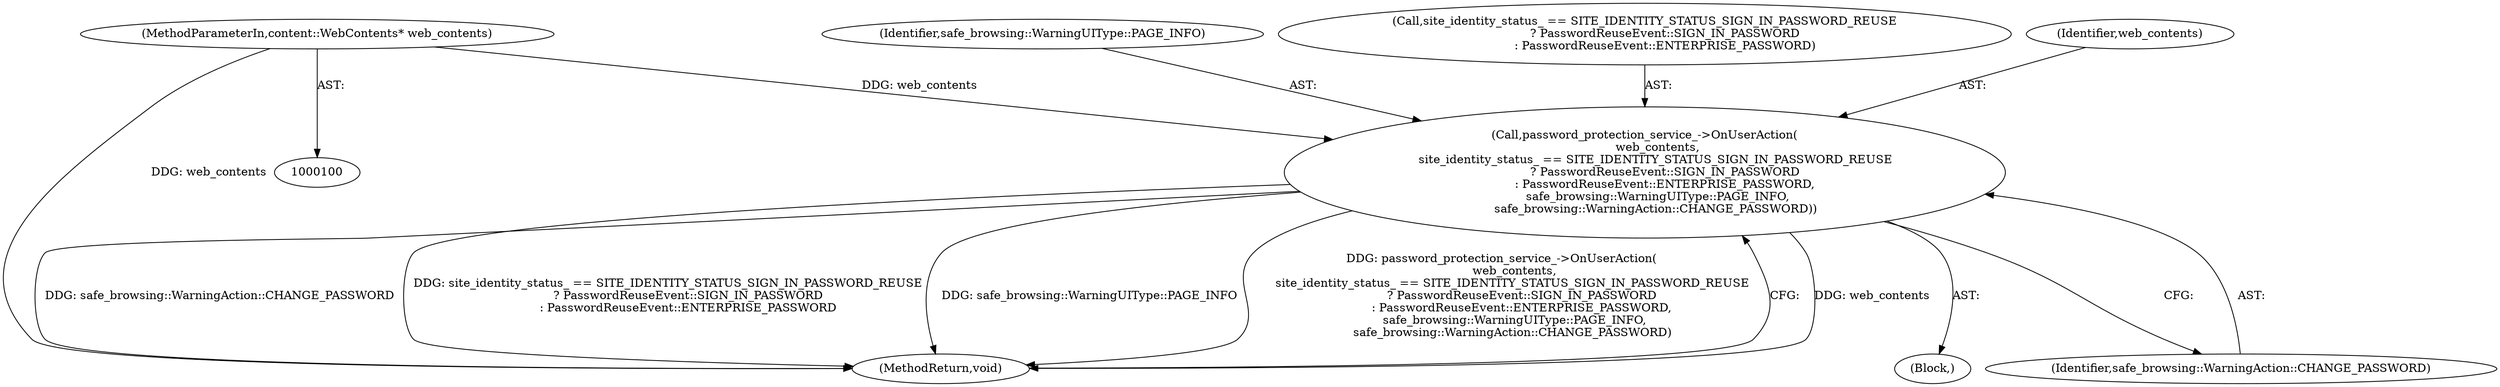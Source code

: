 digraph "0_Chrome_7cde8513c12a6e8ec5d1d1eb1cfd078d9adad3ef_1@pointer" {
"1000101" [label="(MethodParameterIn,content::WebContents* web_contents)"];
"1000113" [label="(Call,password_protection_service_->OnUserAction(\n       web_contents,\n      site_identity_status_ == SITE_IDENTITY_STATUS_SIGN_IN_PASSWORD_REUSE\n           ? PasswordReuseEvent::SIGN_IN_PASSWORD\n           : PasswordReuseEvent::ENTERPRISE_PASSWORD,\n       safe_browsing::WarningUIType::PAGE_INFO,\n      safe_browsing::WarningAction::CHANGE_PASSWORD))"];
"1000121" [label="(Identifier,safe_browsing::WarningUIType::PAGE_INFO)"];
"1000123" [label="(MethodReturn,void)"];
"1000102" [label="(Block,)"];
"1000122" [label="(Identifier,safe_browsing::WarningAction::CHANGE_PASSWORD)"];
"1000113" [label="(Call,password_protection_service_->OnUserAction(\n       web_contents,\n      site_identity_status_ == SITE_IDENTITY_STATUS_SIGN_IN_PASSWORD_REUSE\n           ? PasswordReuseEvent::SIGN_IN_PASSWORD\n           : PasswordReuseEvent::ENTERPRISE_PASSWORD,\n       safe_browsing::WarningUIType::PAGE_INFO,\n      safe_browsing::WarningAction::CHANGE_PASSWORD))"];
"1000115" [label="(Call,site_identity_status_ == SITE_IDENTITY_STATUS_SIGN_IN_PASSWORD_REUSE\n           ? PasswordReuseEvent::SIGN_IN_PASSWORD\n           : PasswordReuseEvent::ENTERPRISE_PASSWORD)"];
"1000101" [label="(MethodParameterIn,content::WebContents* web_contents)"];
"1000114" [label="(Identifier,web_contents)"];
"1000101" -> "1000100"  [label="AST: "];
"1000101" -> "1000123"  [label="DDG: web_contents"];
"1000101" -> "1000113"  [label="DDG: web_contents"];
"1000113" -> "1000102"  [label="AST: "];
"1000113" -> "1000122"  [label="CFG: "];
"1000114" -> "1000113"  [label="AST: "];
"1000115" -> "1000113"  [label="AST: "];
"1000121" -> "1000113"  [label="AST: "];
"1000122" -> "1000113"  [label="AST: "];
"1000123" -> "1000113"  [label="CFG: "];
"1000113" -> "1000123"  [label="DDG: web_contents"];
"1000113" -> "1000123"  [label="DDG: safe_browsing::WarningAction::CHANGE_PASSWORD"];
"1000113" -> "1000123"  [label="DDG: site_identity_status_ == SITE_IDENTITY_STATUS_SIGN_IN_PASSWORD_REUSE\n           ? PasswordReuseEvent::SIGN_IN_PASSWORD\n           : PasswordReuseEvent::ENTERPRISE_PASSWORD"];
"1000113" -> "1000123"  [label="DDG: safe_browsing::WarningUIType::PAGE_INFO"];
"1000113" -> "1000123"  [label="DDG: password_protection_service_->OnUserAction(\n       web_contents,\n      site_identity_status_ == SITE_IDENTITY_STATUS_SIGN_IN_PASSWORD_REUSE\n           ? PasswordReuseEvent::SIGN_IN_PASSWORD\n           : PasswordReuseEvent::ENTERPRISE_PASSWORD,\n       safe_browsing::WarningUIType::PAGE_INFO,\n      safe_browsing::WarningAction::CHANGE_PASSWORD)"];
}
